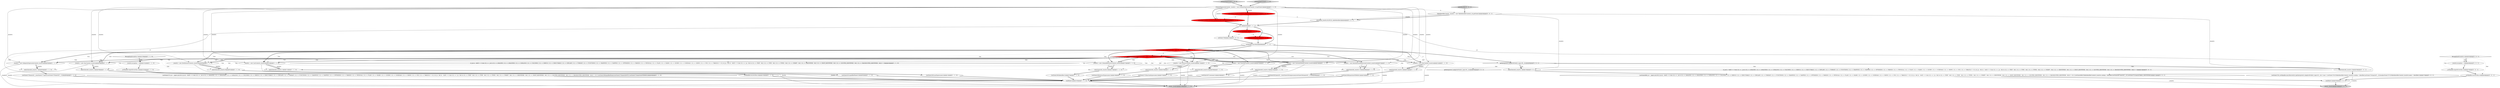 digraph {
22 [style = filled, label = "enterOuterAlt(_localctx,7)@@@63@@@['1', '1', '0']", fillcolor = white, shape = ellipse image = "AAA0AAABBB1BBB"];
50 [style = filled, label = "enterOuterAlt(_localctx,1)@@@10@@@['0', '0', '1']", fillcolor = white, shape = ellipse image = "AAA0AAABBB3BBB"];
57 [style = filled, label = "{exitRule()}@@@50@@@['0', '0', '1']", fillcolor = white, shape = ellipse image = "AAA0AAABBB3BBB"];
33 [style = filled, label = "{exitRule()}@@@105@@@['1', '1', '0']", fillcolor = white, shape = ellipse image = "AAA0AAABBB1BBB"];
9 [style = filled, label = "_errHandler.sync(this)@@@8@@@['1', '1', '1']", fillcolor = white, shape = ellipse image = "AAA0AAABBB1BBB"];
17 [style = filled, label = "getInterpreter().adaptivePredict(_input,82,_ctx)@@@9@@@['1', '0', '0']", fillcolor = red, shape = diamond image = "AAA1AAABBB1BBB"];
12 [style = filled, label = "_localctx = new ExtractContext(_localctx)@@@17@@@['1', '1', '0']", fillcolor = white, shape = ellipse image = "AAA0AAABBB1BBB"];
23 [style = filled, label = "enterOuterAlt(_localctx,8)@@@74@@@['1', '1', '0']", fillcolor = white, shape = ellipse image = "AAA0AAABBB1BBB"];
28 [style = filled, label = "_localctx = new ColumnReferenceContext(_localctx)@@@73@@@['1', '1', '0']", fillcolor = white, shape = ellipse image = "AAA0AAABBB1BBB"];
60 [style = filled, label = "return _localctx@@@53@@@['0', '0', '1']", fillcolor = lightgray, shape = ellipse image = "AAA0AAABBB3BBB"];
10 [style = filled, label = "{setState(580)identifier()}@@@75@@@['1', '1', '0']", fillcolor = white, shape = ellipse image = "AAA0AAABBB1BBB"];
51 [style = filled, label = "tableIdentifier['0', '0', '1']", fillcolor = lightgray, shape = diamond image = "AAA0AAABBB3BBB"];
30 [style = filled, label = "enterOuterAlt(_localctx,9)@@@81@@@['1', '1', '0']", fillcolor = white, shape = ellipse image = "AAA0AAABBB1BBB"];
48 [style = filled, label = "(((_la) & ~0x3f) == 0 && ((1L << _la) & ((1L << ANALYZE) | (1L << ANALYZED) | (1L << CATALOGS) | (1L << COLUMNS) | (1L << DEBUG) | (1L << EXECUTABLE) | (1L << EXPLAIN) | (1L << FORMAT) | (1L << FUNCTIONS) | (1L << GRAPHVIZ) | (1L << MAPPED) | (1L << OPTIMIZED) | (1L << PARSED) | (1L << PHYSICAL) | (1L << PLAN) | (1L << RLIKE) | (1L << QUERY) | (1L << SCHEMAS) | (1L << SHOW) | (1L << SYS) | (1L << TABLES))) != 0) || ((((_la - 64)) & ~0x3f) == 0 && ((1L << (_la - 64)) & ((1L << (TEXT - 64)) | (1L << (TYPE - 64)) | (1L << (TYPES - 64)) | (1L << (VERIFY - 64)) | (1L << (IDENTIFIER - 64)) | (1L << (DIGIT_IDENTIFIER - 64)) | (1L << (QUOTED_IDENTIFIER - 64)) | (1L << (BACKQUOTED_IDENTIFIER - 64)))) != 0)@@@14@@@['0', '0', '1']", fillcolor = white, shape = diamond image = "AAA0AAABBB3BBB"];
18 [style = filled, label = "enterOuterAlt(_localctx,2)@@@18@@@['1', '1', '0']", fillcolor = white, shape = ellipse image = "AAA0AAABBB1BBB"];
1 [style = filled, label = "{setState(566)extractExpression()}@@@19@@@['1', '1', '0']", fillcolor = white, shape = ellipse image = "AAA0AAABBB1BBB"];
61 [style = filled, label = "{setState(705)_errHandler.sync(this)switch (getInterpreter().adaptivePredict(_input,95,_ctx)) {case 1:{setState(702)((TableIdentifierContext)_localctx).catalog = identifier()setState(703)match(T__3)}breaksetState(707)((TableIdentifierContext)_localctx).name = identifier()}@@@27@@@['0', '0', '1']", fillcolor = white, shape = ellipse image = "AAA0AAABBB3BBB"];
21 [style = filled, label = "enterOuterAlt(_localctx,3)@@@25@@@['1', '1', '0']", fillcolor = white, shape = ellipse image = "AAA0AAABBB1BBB"];
44 [style = filled, label = "setState(586)@@@7@@@['0', '1', '0']", fillcolor = red, shape = ellipse image = "AAA1AAABBB2BBB"];
0 [style = filled, label = "enterOuterAlt(_localctx,4)@@@32@@@['1', '1', '0']", fillcolor = white, shape = ellipse image = "AAA0AAABBB1BBB"];
7 [style = filled, label = "{setState(576)match(T__0)setState(577)query()setState(578)match(T__1)}@@@64@@@['1', '1', '0']", fillcolor = white, shape = ellipse image = "AAA0AAABBB1BBB"];
20 [style = filled, label = "_localctx = new StarContext(_localctx)@@@31@@@['1', '1', '0']", fillcolor = white, shape = ellipse image = "AAA0AAABBB1BBB"];
35 [style = filled, label = "_localctx = new StarContext(_localctx)@@@38@@@['1', '1', '0']", fillcolor = white, shape = ellipse image = "AAA0AAABBB1BBB"];
15 [style = filled, label = "{setState(575)functionExpression()}@@@57@@@['1', '1', '0']", fillcolor = white, shape = ellipse image = "AAA0AAABBB1BBB"];
19 [style = filled, label = "{setState(581)qualifiedName()}@@@82@@@['1', '1', '0']", fillcolor = white, shape = ellipse image = "AAA0AAABBB1BBB"];
38 [style = filled, label = "enterOuterAlt(_localctx,6)@@@56@@@['1', '1', '0']", fillcolor = white, shape = ellipse image = "AAA0AAABBB1BBB"];
31 [style = filled, label = "{setState(567)constant()}@@@26@@@['1', '1', '0']", fillcolor = white, shape = ellipse image = "AAA0AAABBB1BBB"];
3 [style = filled, label = "_localctx = new CastContext(_localctx)@@@10@@@['1', '1', '0']", fillcolor = white, shape = ellipse image = "AAA0AAABBB1BBB"];
2 [style = filled, label = "enterOuterAlt(_localctx,5)@@@39@@@['1', '1', '0']", fillcolor = white, shape = ellipse image = "AAA0AAABBB1BBB"];
41 [style = filled, label = "RecognitionException re@@@100@@@['1', '1', '0']", fillcolor = white, shape = diamond image = "AAA0AAABBB1BBB"];
46 [style = filled, label = "enterRule(_localctx,58,RULE_primaryExpression)@@@4@@@['0', '1', '0']", fillcolor = red, shape = ellipse image = "AAA1AAABBB2BBB"];
11 [style = filled, label = "_localctx = new DereferenceContext(_localctx)@@@80@@@['1', '1', '0']", fillcolor = white, shape = ellipse image = "AAA0AAABBB1BBB"];
56 [style = filled, label = "getInterpreter().adaptivePredict(_input,96,_ctx)@@@9@@@['0', '0', '1']", fillcolor = white, shape = diamond image = "AAA0AAABBB3BBB"];
40 [style = filled, label = "_localctx = new SubqueryExpressionContext(_localctx)@@@62@@@['1', '1', '0']", fillcolor = white, shape = ellipse image = "AAA0AAABBB1BBB"];
55 [style = filled, label = "enterOuterAlt(_localctx,2)@@@26@@@['0', '0', '1']", fillcolor = white, shape = ellipse image = "AAA0AAABBB3BBB"];
25 [style = filled, label = "primaryExpression['1', '0', '0']", fillcolor = lightgray, shape = diamond image = "AAA0AAABBB1BBB"];
63 [style = filled, label = "enterRule(_localctx,84,RULE_tableIdentifier)@@@4@@@['0', '0', '1']", fillcolor = white, shape = ellipse image = "AAA0AAABBB3BBB"];
54 [style = filled, label = "getInterpreter().adaptivePredict(_input,95,_ctx)@@@30@@@['0', '0', '1']", fillcolor = white, shape = diamond image = "AAA0AAABBB3BBB"];
5 [style = filled, label = "_localctx = new ConstantDefaultContext(_localctx)@@@24@@@['1', '1', '0']", fillcolor = white, shape = ellipse image = "AAA0AAABBB1BBB"];
37 [style = filled, label = "enterOuterAlt(_localctx,1)@@@11@@@['1', '1', '0']", fillcolor = white, shape = ellipse image = "AAA0AAABBB1BBB"];
52 [style = filled, label = "TableIdentifierContext _localctx = new TableIdentifierContext(_ctx,getState())@@@3@@@['0', '0', '1']", fillcolor = white, shape = ellipse image = "AAA0AAABBB3BBB"];
64 [style = filled, label = "_localctx.exception = re@@@46@@@['0', '0', '1']", fillcolor = white, shape = ellipse image = "AAA0AAABBB3BBB"];
16 [style = filled, label = "_localctx.exception = re@@@101@@@['1', '1', '0']", fillcolor = white, shape = ellipse image = "AAA0AAABBB1BBB"];
39 [style = filled, label = "setState(590)@@@7@@@['1', '0', '0']", fillcolor = red, shape = ellipse image = "AAA1AAABBB1BBB"];
4 [style = filled, label = "enterRule(_localctx,56,RULE_primaryExpression)@@@4@@@['1', '0', '0']", fillcolor = red, shape = ellipse image = "AAA1AAABBB1BBB"];
62 [style = filled, label = "setState(708)@@@7@@@['0', '0', '1']", fillcolor = white, shape = ellipse image = "AAA0AAABBB3BBB"];
8 [style = filled, label = "enterOuterAlt(_localctx,10)@@@88@@@['1', '1', '0']", fillcolor = white, shape = ellipse image = "AAA0AAABBB1BBB"];
58 [style = filled, label = "{setState(699)_la = _input.LA(1)if ((((_la) & ~0x3f) == 0 && ((1L << _la) & ((1L << ANALYZE) | (1L << ANALYZED) | (1L << CATALOGS) | (1L << COLUMNS) | (1L << DEBUG) | (1L << EXECUTABLE) | (1L << EXPLAIN) | (1L << FORMAT) | (1L << FUNCTIONS) | (1L << GRAPHVIZ) | (1L << MAPPED) | (1L << OPTIMIZED) | (1L << PARSED) | (1L << PHYSICAL) | (1L << PLAN) | (1L << RLIKE) | (1L << QUERY) | (1L << SCHEMAS) | (1L << SHOW) | (1L << SYS) | (1L << TABLES))) != 0) || ((((_la - 64)) & ~0x3f) == 0 && ((1L << (_la - 64)) & ((1L << (TEXT - 64)) | (1L << (TYPE - 64)) | (1L << (TYPES - 64)) | (1L << (VERIFY - 64)) | (1L << (IDENTIFIER - 64)) | (1L << (DIGIT_IDENTIFIER - 64)) | (1L << (QUOTED_IDENTIFIER - 64)) | (1L << (BACKQUOTED_IDENTIFIER - 64)))) != 0)) {{setState(696)((TableIdentifierContext)_localctx).catalog = identifier()setState(697)match(T__3)}}setState(701)match(TABLE_IDENTIFIER)}@@@11@@@['0', '0', '1']", fillcolor = white, shape = ellipse image = "AAA0AAABBB3BBB"];
53 [style = filled, label = "RecognitionException re@@@45@@@['0', '0', '1']", fillcolor = white, shape = diamond image = "AAA0AAABBB3BBB"];
59 [style = filled, label = "_errHandler.reportError(this,re)@@@47@@@['0', '0', '1']", fillcolor = white, shape = ellipse image = "AAA0AAABBB3BBB"];
42 [style = filled, label = "int _la@@@5@@@['1', '1', '1']", fillcolor = white, shape = ellipse image = "AAA0AAABBB1BBB"];
6 [style = filled, label = "_localctx = new ParenthesizedExpressionContext(_localctx)@@@87@@@['1', '1', '0']", fillcolor = white, shape = ellipse image = "AAA0AAABBB1BBB"];
34 [style = filled, label = "{setState(572)_la = _input.LA(1)if ((((_la) & ~0x3f) == 0 && ((1L << _la) & ((1L << ANALYZE) | (1L << ANALYZED) | (1L << CATALOGS) | (1L << COLUMNS) | (1L << DEBUG) | (1L << EXECUTABLE) | (1L << EXPLAIN) | (1L << FORMAT) | (1L << FUNCTIONS) | (1L << GRAPHVIZ) | (1L << MAPPED) | (1L << OPTIMIZED) | (1L << PARSED) | (1L << PHYSICAL) | (1L << PLAN) | (1L << RLIKE) | (1L << QUERY) | (1L << SCHEMAS) | (1L << SHOW) | (1L << SYS) | (1L << TABLES))) != 0) || ((((_la - 64)) & ~0x3f) == 0 && ((1L << (_la - 64)) & ((1L << (TEXT - 64)) | (1L << (TYPE - 64)) | (1L << (TYPES - 64)) | (1L << (VERIFY - 64)) | (1L << (IDENTIFIER - 64)) | (1L << (DIGIT_IDENTIFIER - 64)) | (1L << (QUOTED_IDENTIFIER - 64)) | (1L << (BACKQUOTED_IDENTIFIER - 64)))) != 0)) {{setState(569)qualifiedName()setState(570)match(DOT)}}setState(574)match(ASTERISK)}@@@40@@@['1', '1', '0']", fillcolor = white, shape = ellipse image = "AAA0AAABBB1BBB"];
36 [style = filled, label = "_errHandler.reportError(this,re)@@@102@@@['1', '1', '0']", fillcolor = white, shape = ellipse image = "AAA0AAABBB1BBB"];
49 [style = filled, label = "_errHandler.recover(this,re)@@@48@@@['0', '0', '1']", fillcolor = white, shape = ellipse image = "AAA0AAABBB3BBB"];
27 [style = filled, label = "{setState(582)match(T__0)setState(583)expression()setState(584)match(T__1)}@@@89@@@['1', '1', '0']", fillcolor = white, shape = ellipse image = "AAA0AAABBB1BBB"];
29 [style = filled, label = "return _localctx@@@108@@@['1', '1', '0']", fillcolor = lightgray, shape = ellipse image = "AAA0AAABBB1BBB"];
45 [style = filled, label = "getInterpreter().adaptivePredict(_input,78,_ctx)@@@9@@@['0', '1', '0']", fillcolor = red, shape = diamond image = "AAA1AAABBB2BBB"];
26 [style = filled, label = "PrimaryExpressionContext _localctx = new PrimaryExpressionContext(_ctx,getState())@@@3@@@['1', '1', '0']", fillcolor = white, shape = ellipse image = "AAA0AAABBB1BBB"];
32 [style = filled, label = "_errHandler.recover(this,re)@@@103@@@['1', '1', '0']", fillcolor = white, shape = ellipse image = "AAA0AAABBB1BBB"];
43 [style = filled, label = "{setState(568)match(ASTERISK)}@@@33@@@['1', '1', '0']", fillcolor = white, shape = ellipse image = "AAA0AAABBB1BBB"];
47 [style = filled, label = "primaryExpression['0', '1', '0']", fillcolor = lightgray, shape = diamond image = "AAA0AAABBB2BBB"];
13 [style = filled, label = "_localctx = new FunctionContext(_localctx)@@@55@@@['1', '1', '0']", fillcolor = white, shape = ellipse image = "AAA0AAABBB1BBB"];
24 [style = filled, label = "(((_la) & ~0x3f) == 0 && ((1L << _la) & ((1L << ANALYZE) | (1L << ANALYZED) | (1L << CATALOGS) | (1L << COLUMNS) | (1L << DEBUG) | (1L << EXECUTABLE) | (1L << EXPLAIN) | (1L << FORMAT) | (1L << FUNCTIONS) | (1L << GRAPHVIZ) | (1L << MAPPED) | (1L << OPTIMIZED) | (1L << PARSED) | (1L << PHYSICAL) | (1L << PLAN) | (1L << RLIKE) | (1L << QUERY) | (1L << SCHEMAS) | (1L << SHOW) | (1L << SYS) | (1L << TABLES))) != 0) || ((((_la - 64)) & ~0x3f) == 0 && ((1L << (_la - 64)) & ((1L << (TEXT - 64)) | (1L << (TYPE - 64)) | (1L << (TYPES - 64)) | (1L << (VERIFY - 64)) | (1L << (IDENTIFIER - 64)) | (1L << (DIGIT_IDENTIFIER - 64)) | (1L << (QUOTED_IDENTIFIER - 64)) | (1L << (BACKQUOTED_IDENTIFIER - 64)))) != 0)@@@43@@@['1', '1', '0']", fillcolor = white, shape = diamond image = "AAA0AAABBB1BBB"];
14 [style = filled, label = "{setState(565)castExpression()}@@@12@@@['1', '1', '0']", fillcolor = white, shape = ellipse image = "AAA0AAABBB1BBB"];
45->18 [style = dotted, label="true"];
13->55 [style = dashed, label="0"];
59->49 [style = bold, label=""];
17->6 [style = dotted, label="true"];
39->9 [style = bold, label=""];
20->0 [style = bold, label=""];
17->35 [style = dotted, label="true"];
53->59 [style = dotted, label="true"];
12->18 [style = solid, label="_localctx"];
61->57 [style = bold, label=""];
45->38 [style = dotted, label="true"];
17->56 [style = dashed, label="0"];
38->15 [style = bold, label=""];
12->29 [style = solid, label="_localctx"];
45->22 [style = dotted, label="true"];
41->36 [style = dotted, label="true"];
5->21 [style = solid, label="_localctx"];
45->5 [style = dotted, label="true"];
45->40 [style = dotted, label="true"];
17->8 [style = dotted, label="true"];
1->33 [style = bold, label=""];
21->31 [style = bold, label=""];
42->44 [style = bold, label=""];
9->56 [style = bold, label=""];
45->6 [style = bold, label=""];
62->9 [style = bold, label=""];
47->26 [style = bold, label=""];
12->18 [style = bold, label=""];
40->22 [style = bold, label=""];
3->29 [style = solid, label="_localctx"];
13->29 [style = solid, label="_localctx"];
56->54 [style = dotted, label="true"];
17->5 [style = dotted, label="true"];
17->2 [style = dotted, label="true"];
27->33 [style = bold, label=""];
26->6 [style = solid, label="_localctx"];
56->48 [style = dotted, label="true"];
8->27 [style = bold, label=""];
45->35 [style = bold, label=""];
6->29 [style = solid, label="_localctx"];
26->35 [style = solid, label="_localctx"];
42->58 [style = solid, label="_la"];
6->8 [style = solid, label="_localctx"];
17->20 [style = bold, label=""];
17->35 [style = bold, label=""];
53->49 [style = dotted, label="true"];
26->3 [style = solid, label="_localctx"];
17->20 [style = dotted, label="true"];
26->46 [style = bold, label=""];
46->42 [style = bold, label=""];
17->38 [style = dotted, label="true"];
45->3 [style = dotted, label="true"];
17->5 [style = bold, label=""];
45->23 [style = dotted, label="true"];
26->20 [style = solid, label="_localctx"];
61->60 [style = solid, label="_localctx"];
26->4 [style = solid, label="_localctx"];
2->34 [style = bold, label=""];
34->33 [style = bold, label=""];
5->29 [style = solid, label="_localctx"];
57->60 [style = bold, label=""];
9->17 [style = bold, label=""];
53->64 [style = dotted, label="true"];
26->28 [style = solid, label="_localctx"];
40->22 [style = solid, label="_localctx"];
17->45 [style = dashed, label="0"];
26->4 [style = bold, label=""];
22->7 [style = bold, label=""];
17->3 [style = dotted, label="true"];
17->23 [style = dotted, label="true"];
45->11 [style = bold, label=""];
33->29 [style = bold, label=""];
5->21 [style = bold, label=""];
7->33 [style = bold, label=""];
30->19 [style = bold, label=""];
20->0 [style = solid, label="_localctx"];
4->63 [style = dashed, label="0"];
18->1 [style = bold, label=""];
52->63 [style = solid, label="_localctx"];
26->5 [style = solid, label="_localctx"];
31->33 [style = bold, label=""];
56->50 [style = bold, label=""];
45->0 [style = dotted, label="true"];
25->26 [style = bold, label=""];
52->50 [style = solid, label="_localctx"];
23->10 [style = bold, label=""];
43->33 [style = bold, label=""];
39->62 [style = dashed, label="0"];
45->24 [style = dotted, label="true"];
53->64 [style = bold, label=""];
17->21 [style = dotted, label="true"];
20->29 [style = solid, label="_localctx"];
11->30 [style = bold, label=""];
52->63 [style = bold, label=""];
15->33 [style = bold, label=""];
63->42 [style = bold, label=""];
19->33 [style = bold, label=""];
56->55 [style = dotted, label="true"];
16->36 [style = bold, label=""];
56->50 [style = dotted, label="true"];
3->37 [style = bold, label=""];
17->18 [style = dotted, label="true"];
50->58 [style = bold, label=""];
17->6 [style = bold, label=""];
45->2 [style = dotted, label="true"];
0->43 [style = bold, label=""];
41->16 [style = dotted, label="true"];
42->39 [style = bold, label=""];
35->2 [style = bold, label=""];
17->40 [style = bold, label=""];
58->57 [style = bold, label=""];
45->20 [style = dotted, label="true"];
45->28 [style = dotted, label="true"];
4->46 [style = dashed, label="0"];
35->2 [style = solid, label="_localctx"];
45->20 [style = bold, label=""];
64->59 [style = bold, label=""];
51->52 [style = bold, label=""];
28->29 [style = solid, label="_localctx"];
32->33 [style = bold, label=""];
55->61 [style = bold, label=""];
35->29 [style = solid, label="_localctx"];
11->30 [style = solid, label="_localctx"];
26->13 [style = solid, label="_localctx"];
45->13 [style = dotted, label="true"];
17->12 [style = bold, label=""];
17->12 [style = dotted, label="true"];
28->23 [style = bold, label=""];
45->11 [style = dotted, label="true"];
17->28 [style = dotted, label="true"];
28->23 [style = solid, label="_localctx"];
17->3 [style = bold, label=""];
41->32 [style = dotted, label="true"];
17->22 [style = dotted, label="true"];
41->16 [style = bold, label=""];
52->55 [style = solid, label="_localctx"];
17->13 [style = bold, label=""];
10->33 [style = bold, label=""];
17->37 [style = dotted, label="true"];
42->62 [style = bold, label=""];
44->9 [style = bold, label=""];
45->6 [style = dotted, label="true"];
17->24 [style = dotted, label="true"];
11->29 [style = solid, label="_localctx"];
45->40 [style = bold, label=""];
17->11 [style = dotted, label="true"];
42->34 [style = solid, label="_la"];
17->0 [style = dotted, label="true"];
58->60 [style = solid, label="_localctx"];
3->37 [style = solid, label="_localctx"];
26->40 [style = solid, label="_localctx"];
26->12 [style = solid, label="_localctx"];
45->3 [style = bold, label=""];
39->44 [style = dashed, label="0"];
45->37 [style = dotted, label="true"];
4->42 [style = bold, label=""];
36->32 [style = bold, label=""];
45->8 [style = dotted, label="true"];
40->29 [style = solid, label="_localctx"];
45->13 [style = bold, label=""];
45->28 [style = bold, label=""];
17->40 [style = dotted, label="true"];
14->33 [style = bold, label=""];
13->38 [style = solid, label="_localctx"];
45->12 [style = bold, label=""];
26->46 [style = solid, label="_localctx"];
37->14 [style = bold, label=""];
17->28 [style = bold, label=""];
3->50 [style = dashed, label="0"];
17->30 [style = dotted, label="true"];
9->45 [style = bold, label=""];
6->8 [style = bold, label=""];
45->35 [style = dotted, label="true"];
45->12 [style = dotted, label="true"];
45->30 [style = dotted, label="true"];
13->38 [style = bold, label=""];
45->5 [style = bold, label=""];
45->21 [style = dotted, label="true"];
26->52 [style = dashed, label="0"];
26->11 [style = solid, label="_localctx"];
49->57 [style = bold, label=""];
17->13 [style = dotted, label="true"];
56->55 [style = bold, label=""];
17->11 [style = bold, label=""];
}
